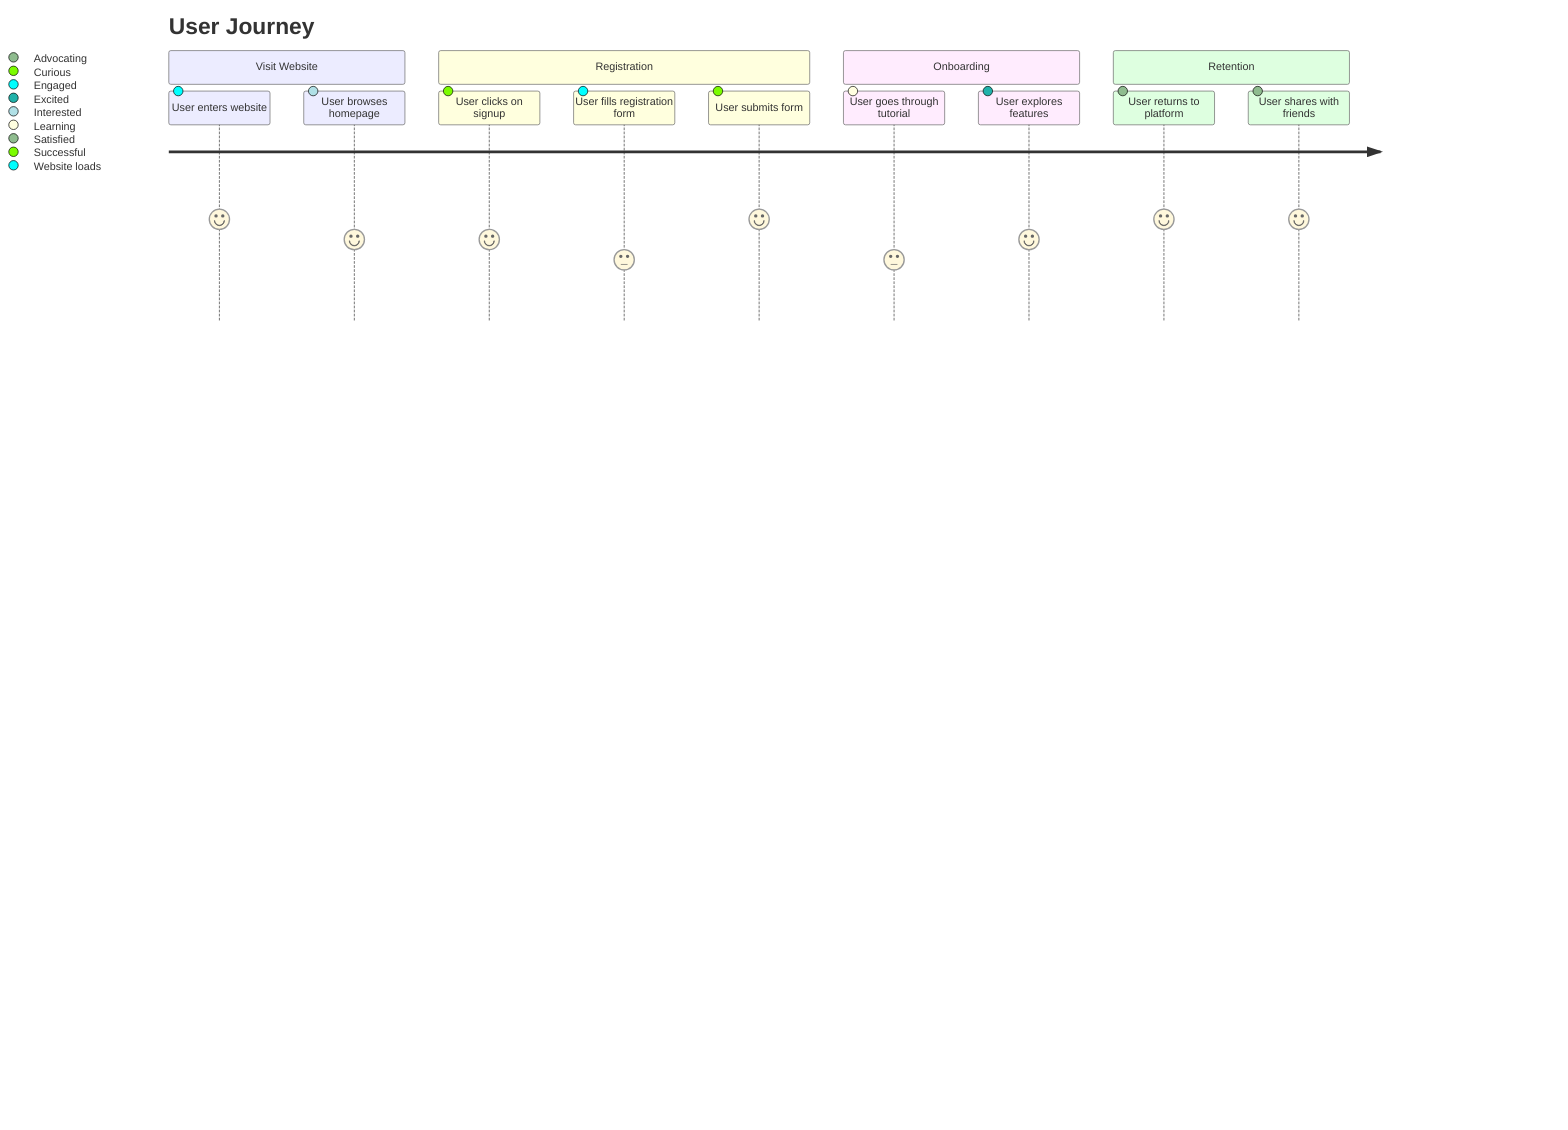 journey
  title User Journey
  section Visit Website
    User enters website: 5: Website loads
    User browses homepage: 4: Interested
  section Registration
    User clicks on signup: 4: Curious
    User fills registration form: 3: Engaged
    User submits form: 5: Successful
  section Onboarding
    User goes through tutorial: 3: Learning
    User explores features: 4: Excited
  section Retention
    User returns to platform: 5: Satisfied
    User shares with friends: 5: Advocating